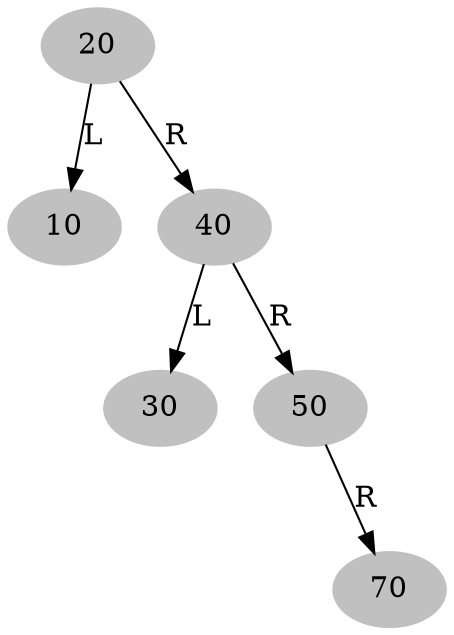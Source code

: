 digraph RBTree {
"20" -> {"10"} [label="L"]
"20" -> {"40"} [label="R"]
"40" -> {"30"} [label="L"]
"40" -> {"50"} [label="R"]
"50" -> {"HD0"} [label="L"] [style=invis]
"HD0" [style=invis]
"50" -> {"70"} [label="R"]
"20" [color=grey] [style=filled] 
"10" [color=grey] [style=filled] 
"40" [color=grey] [style=filled] 
"30" [color=grey] [style=filled] 
"50" [color=grey] [style=filled] 
"70" [color=grey] [style=filled] 
}

